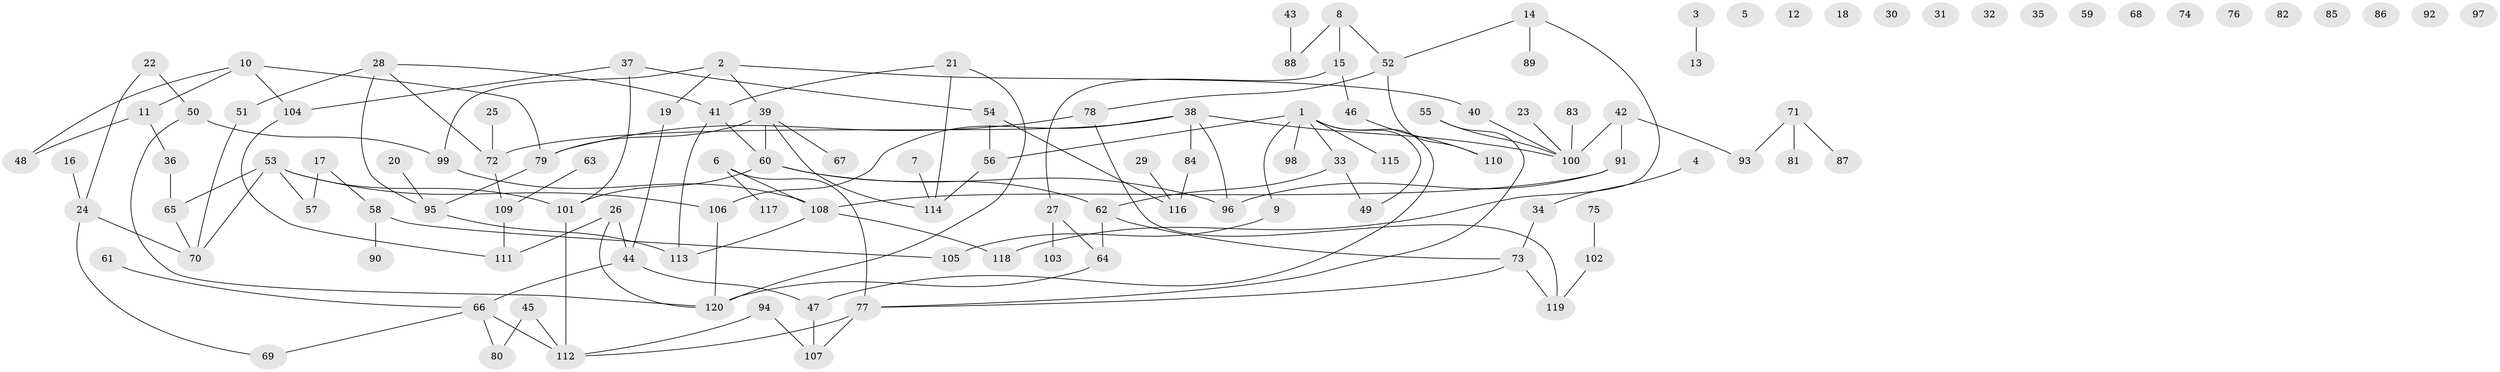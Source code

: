 // coarse degree distribution, {8: 0.011764705882352941, 7: 0.03529411764705882, 0: 0.2, 1: 0.2, 3: 0.10588235294117647, 4: 0.11764705882352941, 2: 0.2, 5: 0.08235294117647059, 6: 0.047058823529411764}
// Generated by graph-tools (version 1.1) at 2025/41/03/06/25 10:41:23]
// undirected, 120 vertices, 141 edges
graph export_dot {
graph [start="1"]
  node [color=gray90,style=filled];
  1;
  2;
  3;
  4;
  5;
  6;
  7;
  8;
  9;
  10;
  11;
  12;
  13;
  14;
  15;
  16;
  17;
  18;
  19;
  20;
  21;
  22;
  23;
  24;
  25;
  26;
  27;
  28;
  29;
  30;
  31;
  32;
  33;
  34;
  35;
  36;
  37;
  38;
  39;
  40;
  41;
  42;
  43;
  44;
  45;
  46;
  47;
  48;
  49;
  50;
  51;
  52;
  53;
  54;
  55;
  56;
  57;
  58;
  59;
  60;
  61;
  62;
  63;
  64;
  65;
  66;
  67;
  68;
  69;
  70;
  71;
  72;
  73;
  74;
  75;
  76;
  77;
  78;
  79;
  80;
  81;
  82;
  83;
  84;
  85;
  86;
  87;
  88;
  89;
  90;
  91;
  92;
  93;
  94;
  95;
  96;
  97;
  98;
  99;
  100;
  101;
  102;
  103;
  104;
  105;
  106;
  107;
  108;
  109;
  110;
  111;
  112;
  113;
  114;
  115;
  116;
  117;
  118;
  119;
  120;
  1 -- 9;
  1 -- 33;
  1 -- 47;
  1 -- 49;
  1 -- 56;
  1 -- 98;
  1 -- 115;
  2 -- 19;
  2 -- 39;
  2 -- 40;
  2 -- 99;
  3 -- 13;
  4 -- 34;
  6 -- 77;
  6 -- 108;
  6 -- 117;
  7 -- 114;
  8 -- 15;
  8 -- 52;
  8 -- 88;
  9 -- 105;
  10 -- 11;
  10 -- 48;
  10 -- 79;
  10 -- 104;
  11 -- 36;
  11 -- 48;
  14 -- 52;
  14 -- 89;
  14 -- 118;
  15 -- 27;
  15 -- 46;
  16 -- 24;
  17 -- 57;
  17 -- 58;
  19 -- 44;
  20 -- 95;
  21 -- 41;
  21 -- 114;
  21 -- 120;
  22 -- 24;
  22 -- 50;
  23 -- 100;
  24 -- 69;
  24 -- 70;
  25 -- 72;
  26 -- 44;
  26 -- 111;
  26 -- 120;
  27 -- 64;
  27 -- 103;
  28 -- 41;
  28 -- 51;
  28 -- 72;
  28 -- 95;
  29 -- 116;
  33 -- 49;
  33 -- 62;
  34 -- 73;
  36 -- 65;
  37 -- 54;
  37 -- 101;
  37 -- 104;
  38 -- 72;
  38 -- 84;
  38 -- 96;
  38 -- 100;
  38 -- 106;
  39 -- 60;
  39 -- 67;
  39 -- 79;
  39 -- 114;
  40 -- 100;
  41 -- 60;
  41 -- 113;
  42 -- 91;
  42 -- 93;
  42 -- 100;
  43 -- 88;
  44 -- 47;
  44 -- 66;
  45 -- 80;
  45 -- 112;
  46 -- 110;
  47 -- 107;
  50 -- 99;
  50 -- 120;
  51 -- 70;
  52 -- 78;
  52 -- 110;
  53 -- 57;
  53 -- 65;
  53 -- 70;
  53 -- 101;
  53 -- 106;
  54 -- 56;
  54 -- 116;
  55 -- 77;
  55 -- 100;
  56 -- 114;
  58 -- 90;
  58 -- 105;
  60 -- 62;
  60 -- 96;
  60 -- 101;
  61 -- 66;
  62 -- 64;
  62 -- 73;
  63 -- 109;
  64 -- 120;
  65 -- 70;
  66 -- 69;
  66 -- 80;
  66 -- 112;
  71 -- 81;
  71 -- 87;
  71 -- 93;
  72 -- 109;
  73 -- 77;
  73 -- 119;
  75 -- 102;
  77 -- 107;
  77 -- 112;
  78 -- 79;
  78 -- 119;
  79 -- 95;
  83 -- 100;
  84 -- 116;
  91 -- 96;
  91 -- 108;
  94 -- 107;
  94 -- 112;
  95 -- 113;
  99 -- 108;
  101 -- 112;
  102 -- 119;
  104 -- 111;
  106 -- 120;
  108 -- 113;
  108 -- 118;
  109 -- 111;
}
